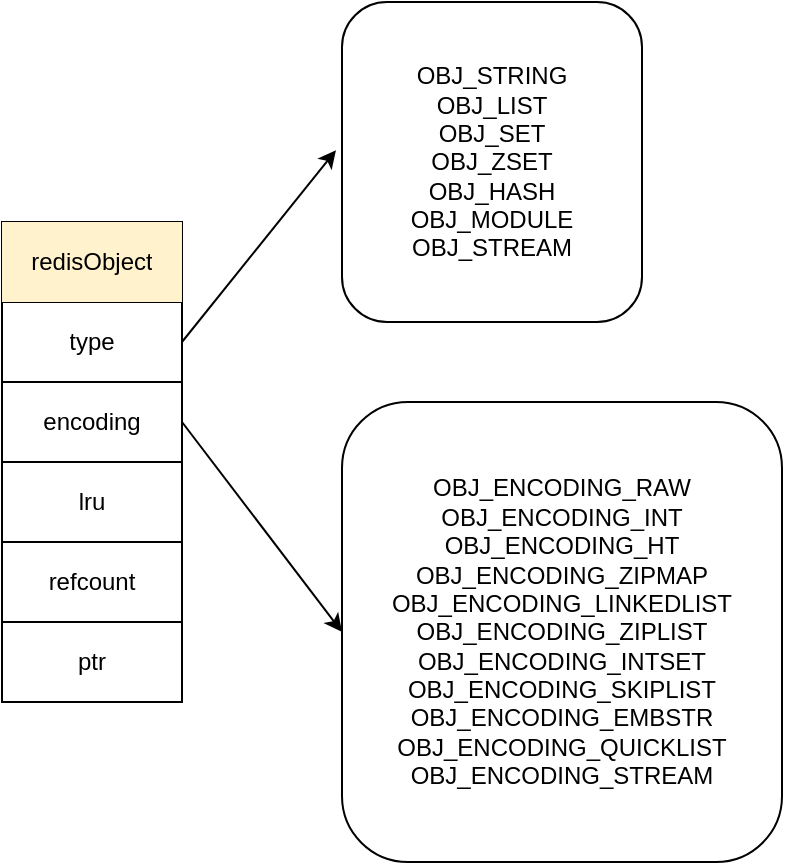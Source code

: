 <mxfile version="14.1.7" type="github">
  <diagram id="EJCCtPnKU8YH6BXnP0L6" name="Page-1">
    <mxGraphModel dx="946" dy="536" grid="1" gridSize="10" guides="1" tooltips="1" connect="1" arrows="1" fold="1" page="1" pageScale="1" pageWidth="827" pageHeight="1169" math="0" shadow="0">
      <root>
        <mxCell id="0" />
        <mxCell id="1" parent="0" />
        <mxCell id="hX60yCifdOBlmazbvWjV-1" value="" style="shape=table;html=1;whiteSpace=wrap;startSize=0;container=1;collapsible=0;childLayout=tableLayout;" vertex="1" parent="1">
          <mxGeometry x="330" y="990" width="90" height="240" as="geometry" />
        </mxCell>
        <mxCell id="hX60yCifdOBlmazbvWjV-2" style="shape=partialRectangle;html=1;whiteSpace=wrap;collapsible=0;dropTarget=0;pointerEvents=0;fillColor=none;top=0;left=0;bottom=0;right=0;points=[[0,0.5],[1,0.5]];portConstraint=eastwest;" vertex="1" parent="hX60yCifdOBlmazbvWjV-1">
          <mxGeometry width="90" height="40" as="geometry" />
        </mxCell>
        <mxCell id="hX60yCifdOBlmazbvWjV-3" value="redisObject" style="shape=partialRectangle;html=1;whiteSpace=wrap;connectable=0;fillColor=#fff2cc;top=0;left=0;bottom=0;right=0;overflow=hidden;strokeColor=#d6b656;" vertex="1" parent="hX60yCifdOBlmazbvWjV-2">
          <mxGeometry width="90" height="40" as="geometry" />
        </mxCell>
        <mxCell id="hX60yCifdOBlmazbvWjV-4" style="shape=partialRectangle;html=1;whiteSpace=wrap;collapsible=0;dropTarget=0;pointerEvents=0;fillColor=none;top=0;left=0;bottom=0;right=0;points=[[0,0.5],[1,0.5]];portConstraint=eastwest;" vertex="1" parent="hX60yCifdOBlmazbvWjV-1">
          <mxGeometry y="40" width="90" height="40" as="geometry" />
        </mxCell>
        <mxCell id="hX60yCifdOBlmazbvWjV-5" value="type" style="shape=partialRectangle;html=1;whiteSpace=wrap;connectable=0;fillColor=none;top=0;left=0;bottom=0;right=0;overflow=hidden;" vertex="1" parent="hX60yCifdOBlmazbvWjV-4">
          <mxGeometry width="90" height="40" as="geometry" />
        </mxCell>
        <mxCell id="hX60yCifdOBlmazbvWjV-6" style="shape=partialRectangle;html=1;whiteSpace=wrap;collapsible=0;dropTarget=0;pointerEvents=0;fillColor=none;top=0;left=0;bottom=0;right=0;points=[[0,0.5],[1,0.5]];portConstraint=eastwest;" vertex="1" parent="hX60yCifdOBlmazbvWjV-1">
          <mxGeometry y="80" width="90" height="40" as="geometry" />
        </mxCell>
        <mxCell id="hX60yCifdOBlmazbvWjV-7" value="encoding" style="shape=partialRectangle;html=1;whiteSpace=wrap;connectable=0;fillColor=none;top=0;left=0;bottom=0;right=0;overflow=hidden;" vertex="1" parent="hX60yCifdOBlmazbvWjV-6">
          <mxGeometry width="90" height="40" as="geometry" />
        </mxCell>
        <mxCell id="hX60yCifdOBlmazbvWjV-8" style="shape=partialRectangle;html=1;whiteSpace=wrap;collapsible=0;dropTarget=0;pointerEvents=0;fillColor=none;top=0;left=0;bottom=0;right=0;points=[[0,0.5],[1,0.5]];portConstraint=eastwest;" vertex="1" parent="hX60yCifdOBlmazbvWjV-1">
          <mxGeometry y="120" width="90" height="40" as="geometry" />
        </mxCell>
        <mxCell id="hX60yCifdOBlmazbvWjV-9" value="lru" style="shape=partialRectangle;html=1;whiteSpace=wrap;connectable=0;fillColor=none;top=0;left=0;bottom=0;right=0;overflow=hidden;" vertex="1" parent="hX60yCifdOBlmazbvWjV-8">
          <mxGeometry width="90" height="40" as="geometry" />
        </mxCell>
        <mxCell id="hX60yCifdOBlmazbvWjV-10" style="shape=partialRectangle;html=1;whiteSpace=wrap;collapsible=0;dropTarget=0;pointerEvents=0;fillColor=none;top=0;left=0;bottom=0;right=0;points=[[0,0.5],[1,0.5]];portConstraint=eastwest;" vertex="1" parent="hX60yCifdOBlmazbvWjV-1">
          <mxGeometry y="160" width="90" height="40" as="geometry" />
        </mxCell>
        <mxCell id="hX60yCifdOBlmazbvWjV-11" value="refcount" style="shape=partialRectangle;html=1;whiteSpace=wrap;connectable=0;fillColor=none;top=0;left=0;bottom=0;right=0;overflow=hidden;" vertex="1" parent="hX60yCifdOBlmazbvWjV-10">
          <mxGeometry width="90" height="40" as="geometry" />
        </mxCell>
        <mxCell id="hX60yCifdOBlmazbvWjV-12" style="shape=partialRectangle;html=1;whiteSpace=wrap;collapsible=0;dropTarget=0;pointerEvents=0;fillColor=none;top=0;left=0;bottom=0;right=0;points=[[0,0.5],[1,0.5]];portConstraint=eastwest;" vertex="1" parent="hX60yCifdOBlmazbvWjV-1">
          <mxGeometry y="200" width="90" height="40" as="geometry" />
        </mxCell>
        <mxCell id="hX60yCifdOBlmazbvWjV-13" value="ptr" style="shape=partialRectangle;html=1;whiteSpace=wrap;connectable=0;fillColor=none;top=0;left=0;bottom=0;right=0;overflow=hidden;" vertex="1" parent="hX60yCifdOBlmazbvWjV-12">
          <mxGeometry width="90" height="40" as="geometry" />
        </mxCell>
        <mxCell id="hX60yCifdOBlmazbvWjV-14" value="&lt;div&gt;OBJ_STRING&lt;/div&gt;&lt;div&gt;OBJ_LIST&lt;/div&gt;&lt;div&gt;OBJ_SET&lt;/div&gt;&lt;div&gt;OBJ_ZSET&lt;/div&gt;&lt;div&gt;OBJ_HASH&lt;/div&gt;&lt;div&gt;OBJ_MODULE&lt;/div&gt;&lt;div&gt;OBJ_STREAM&lt;/div&gt;" style="rounded=1;whiteSpace=wrap;html=1;" vertex="1" parent="1">
          <mxGeometry x="500" y="880" width="150" height="160" as="geometry" />
        </mxCell>
        <mxCell id="hX60yCifdOBlmazbvWjV-15" style="rounded=0;orthogonalLoop=1;jettySize=auto;html=1;exitX=1;exitY=0.5;exitDx=0;exitDy=0;entryX=-0.02;entryY=0.463;entryDx=0;entryDy=0;entryPerimeter=0;" edge="1" parent="1" source="hX60yCifdOBlmazbvWjV-4" target="hX60yCifdOBlmazbvWjV-14">
          <mxGeometry relative="1" as="geometry" />
        </mxCell>
        <mxCell id="hX60yCifdOBlmazbvWjV-16" value="&lt;div&gt;OBJ_ENCODING_RAW&lt;/div&gt;&lt;div&gt;OBJ_ENCODING_INT&lt;/div&gt;&lt;div&gt;OBJ_ENCODING_HT&lt;/div&gt;&lt;div&gt;OBJ_ENCODING_ZIPMAP&lt;/div&gt;&lt;div&gt;OBJ_ENCODING_LINKEDLIST&lt;/div&gt;&lt;div&gt;OBJ_ENCODING_ZIPLIST&lt;/div&gt;&lt;div&gt;OBJ_ENCODING_INTSET&lt;/div&gt;&lt;div&gt;OBJ_ENCODING_SKIPLIST&lt;/div&gt;&lt;div&gt;OBJ_ENCODING_EMBSTR&lt;/div&gt;&lt;div&gt;OBJ_ENCODING_QUICKLIST&lt;/div&gt;&lt;div&gt;OBJ_ENCODING_STREAM&lt;/div&gt;" style="rounded=1;whiteSpace=wrap;html=1;" vertex="1" parent="1">
          <mxGeometry x="500" y="1080" width="220" height="230" as="geometry" />
        </mxCell>
        <mxCell id="hX60yCifdOBlmazbvWjV-17" style="rounded=0;orthogonalLoop=1;jettySize=auto;html=1;exitX=1;exitY=0.5;exitDx=0;exitDy=0;entryX=0;entryY=0.5;entryDx=0;entryDy=0;" edge="1" parent="1" source="hX60yCifdOBlmazbvWjV-6" target="hX60yCifdOBlmazbvWjV-16">
          <mxGeometry relative="1" as="geometry" />
        </mxCell>
      </root>
    </mxGraphModel>
  </diagram>
</mxfile>
